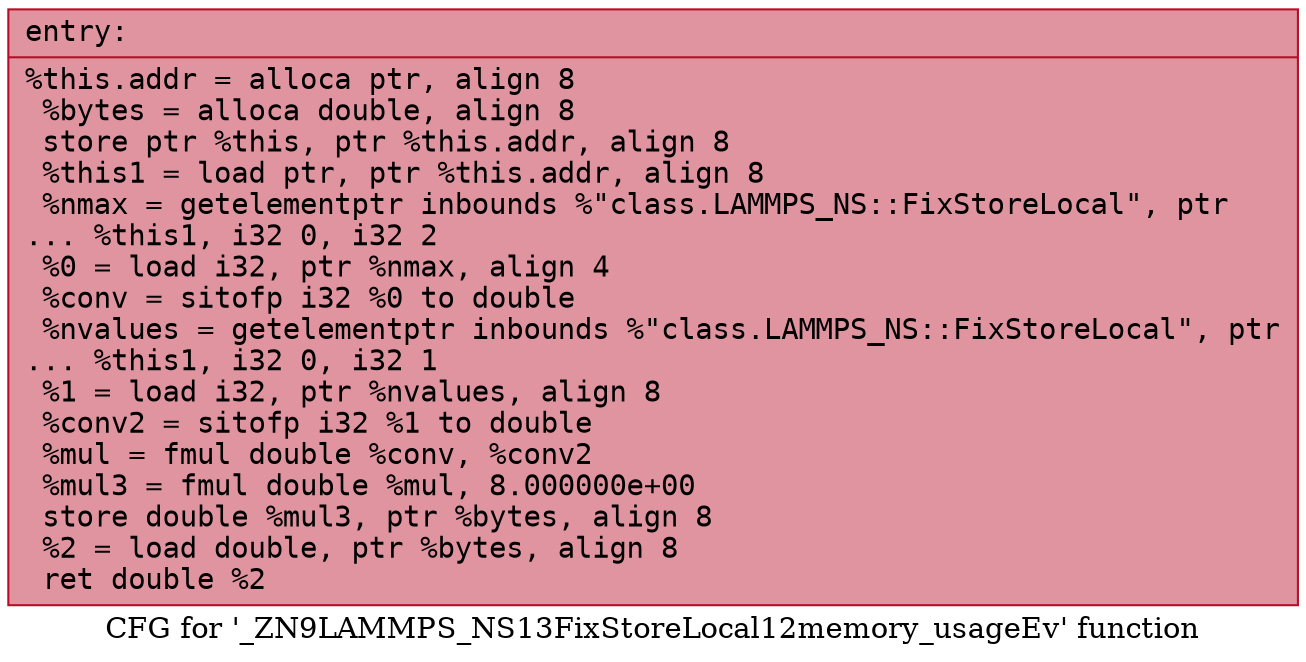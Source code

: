 digraph "CFG for '_ZN9LAMMPS_NS13FixStoreLocal12memory_usageEv' function" {
	label="CFG for '_ZN9LAMMPS_NS13FixStoreLocal12memory_usageEv' function";

	Node0x55eaa57203c0 [shape=record,color="#b70d28ff", style=filled, fillcolor="#b70d2870" fontname="Courier",label="{entry:\l|  %this.addr = alloca ptr, align 8\l  %bytes = alloca double, align 8\l  store ptr %this, ptr %this.addr, align 8\l  %this1 = load ptr, ptr %this.addr, align 8\l  %nmax = getelementptr inbounds %\"class.LAMMPS_NS::FixStoreLocal\", ptr\l... %this1, i32 0, i32 2\l  %0 = load i32, ptr %nmax, align 4\l  %conv = sitofp i32 %0 to double\l  %nvalues = getelementptr inbounds %\"class.LAMMPS_NS::FixStoreLocal\", ptr\l... %this1, i32 0, i32 1\l  %1 = load i32, ptr %nvalues, align 8\l  %conv2 = sitofp i32 %1 to double\l  %mul = fmul double %conv, %conv2\l  %mul3 = fmul double %mul, 8.000000e+00\l  store double %mul3, ptr %bytes, align 8\l  %2 = load double, ptr %bytes, align 8\l  ret double %2\l}"];
}

